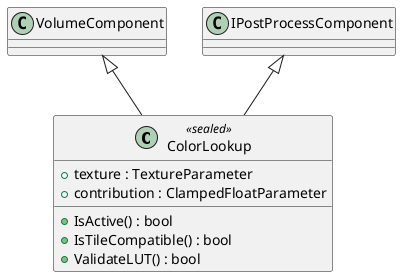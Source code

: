 @startuml
class ColorLookup <<sealed>> {
    + texture : TextureParameter
    + contribution : ClampedFloatParameter
    + IsActive() : bool
    + IsTileCompatible() : bool
    + ValidateLUT() : bool
}
VolumeComponent <|-- ColorLookup
IPostProcessComponent <|-- ColorLookup
@enduml
